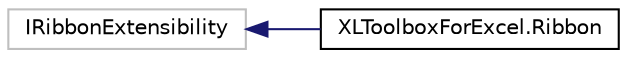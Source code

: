 digraph "Graphical Class Hierarchy"
{
  bgcolor="transparent";
  edge [fontname="Helvetica",fontsize="10",labelfontname="Helvetica",labelfontsize="10"];
  node [fontname="Helvetica",fontsize="10",shape=record];
  rankdir="LR";
  Node153 [label="IRibbonExtensibility",height=0.2,width=0.4,color="grey75"];
  Node153 -> Node0 [dir="back",color="midnightblue",fontsize="10",style="solid",fontname="Helvetica"];
  Node0 [label="XLToolboxForExcel.Ribbon",height=0.2,width=0.4,color="black",URL="$classXLToolboxForExcel_1_1Ribbon.html"];
}
